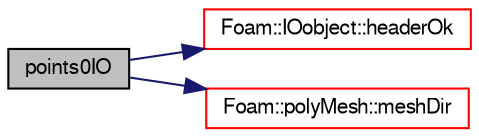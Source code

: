 digraph "points0IO"
{
  bgcolor="transparent";
  edge [fontname="FreeSans",fontsize="10",labelfontname="FreeSans",labelfontsize="10"];
  node [fontname="FreeSans",fontsize="10",shape=record];
  rankdir="LR";
  Node65 [label="points0IO",height=0.2,width=0.4,color="black", fillcolor="grey75", style="filled", fontcolor="black"];
  Node65 -> Node66 [color="midnightblue",fontsize="10",style="solid",fontname="FreeSans"];
  Node66 [label="Foam::IOobject::headerOk",height=0.2,width=0.4,color="red",URL="$a26142.html#a9d4879c850ce41d945ff77e788de3a23",tooltip="Read and check header info. "];
  Node65 -> Node69 [color="midnightblue",fontsize="10",style="solid",fontname="FreeSans"];
  Node69 [label="Foam::polyMesh::meshDir",height=0.2,width=0.4,color="red",URL="$a27410.html#a35bc3ae2032ce6d7dda00f90cd70414a",tooltip="Return the local mesh directory (dbDir()/meshSubDir) "];
}
